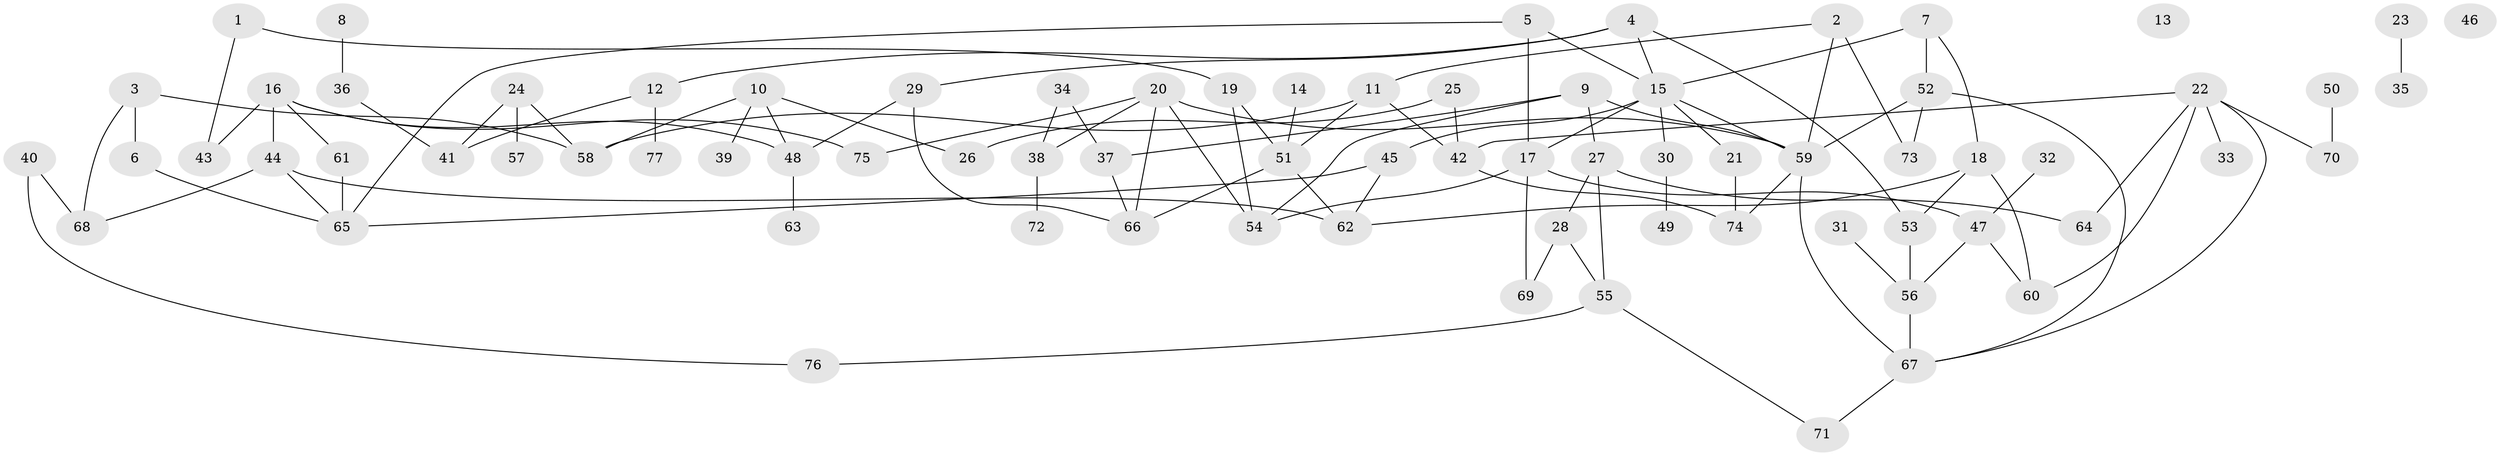 // coarse degree distribution, {3: 0.25, 4: 0.14583333333333334, 5: 0.125, 1: 0.14583333333333334, 6: 0.041666666666666664, 2: 0.14583333333333334, 0: 0.0625, 9: 0.020833333333333332, 7: 0.041666666666666664, 8: 0.020833333333333332}
// Generated by graph-tools (version 1.1) at 2025/41/03/06/25 10:41:20]
// undirected, 77 vertices, 110 edges
graph export_dot {
graph [start="1"]
  node [color=gray90,style=filled];
  1;
  2;
  3;
  4;
  5;
  6;
  7;
  8;
  9;
  10;
  11;
  12;
  13;
  14;
  15;
  16;
  17;
  18;
  19;
  20;
  21;
  22;
  23;
  24;
  25;
  26;
  27;
  28;
  29;
  30;
  31;
  32;
  33;
  34;
  35;
  36;
  37;
  38;
  39;
  40;
  41;
  42;
  43;
  44;
  45;
  46;
  47;
  48;
  49;
  50;
  51;
  52;
  53;
  54;
  55;
  56;
  57;
  58;
  59;
  60;
  61;
  62;
  63;
  64;
  65;
  66;
  67;
  68;
  69;
  70;
  71;
  72;
  73;
  74;
  75;
  76;
  77;
  1 -- 19;
  1 -- 43;
  2 -- 11;
  2 -- 59;
  2 -- 73;
  3 -- 6;
  3 -- 58;
  3 -- 68;
  4 -- 12;
  4 -- 15;
  4 -- 29;
  4 -- 53;
  5 -- 15;
  5 -- 17;
  5 -- 65;
  6 -- 65;
  7 -- 15;
  7 -- 18;
  7 -- 52;
  8 -- 36;
  9 -- 27;
  9 -- 37;
  9 -- 54;
  9 -- 59;
  10 -- 26;
  10 -- 39;
  10 -- 48;
  10 -- 58;
  11 -- 42;
  11 -- 51;
  11 -- 58;
  12 -- 41;
  12 -- 77;
  14 -- 51;
  15 -- 17;
  15 -- 21;
  15 -- 30;
  15 -- 45;
  15 -- 59;
  16 -- 43;
  16 -- 44;
  16 -- 48;
  16 -- 61;
  16 -- 75;
  17 -- 47;
  17 -- 54;
  17 -- 69;
  18 -- 53;
  18 -- 60;
  18 -- 62;
  19 -- 51;
  19 -- 54;
  20 -- 38;
  20 -- 54;
  20 -- 59;
  20 -- 66;
  20 -- 75;
  21 -- 74;
  22 -- 33;
  22 -- 42;
  22 -- 60;
  22 -- 64;
  22 -- 67;
  22 -- 70;
  23 -- 35;
  24 -- 41;
  24 -- 57;
  24 -- 58;
  25 -- 26;
  25 -- 42;
  27 -- 28;
  27 -- 55;
  27 -- 64;
  28 -- 55;
  28 -- 69;
  29 -- 48;
  29 -- 66;
  30 -- 49;
  31 -- 56;
  32 -- 47;
  34 -- 37;
  34 -- 38;
  36 -- 41;
  37 -- 66;
  38 -- 72;
  40 -- 68;
  40 -- 76;
  42 -- 74;
  44 -- 62;
  44 -- 65;
  44 -- 68;
  45 -- 62;
  45 -- 65;
  47 -- 56;
  47 -- 60;
  48 -- 63;
  50 -- 70;
  51 -- 62;
  51 -- 66;
  52 -- 59;
  52 -- 67;
  52 -- 73;
  53 -- 56;
  55 -- 71;
  55 -- 76;
  56 -- 67;
  59 -- 67;
  59 -- 74;
  61 -- 65;
  67 -- 71;
}
